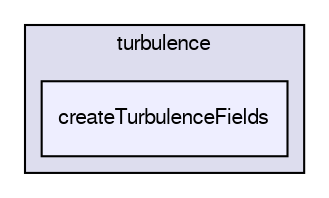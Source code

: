 digraph "applications/utilities/postProcessing/turbulence/createTurbulenceFields" {
  bgcolor=transparent;
  compound=true
  node [ fontsize="10", fontname="FreeSans"];
  edge [ labelfontsize="10", labelfontname="FreeSans"];
  subgraph clusterdir_efa815437fc2dd6547097aa5d76505dd {
    graph [ bgcolor="#ddddee", pencolor="black", label="turbulence" fontname="FreeSans", fontsize="10", URL="dir_efa815437fc2dd6547097aa5d76505dd.html"]
  dir_3629f79d7b62c884a854de9e2ae0e17f [shape=box, label="createTurbulenceFields", style="filled", fillcolor="#eeeeff", pencolor="black", URL="dir_3629f79d7b62c884a854de9e2ae0e17f.html"];
  }
}
